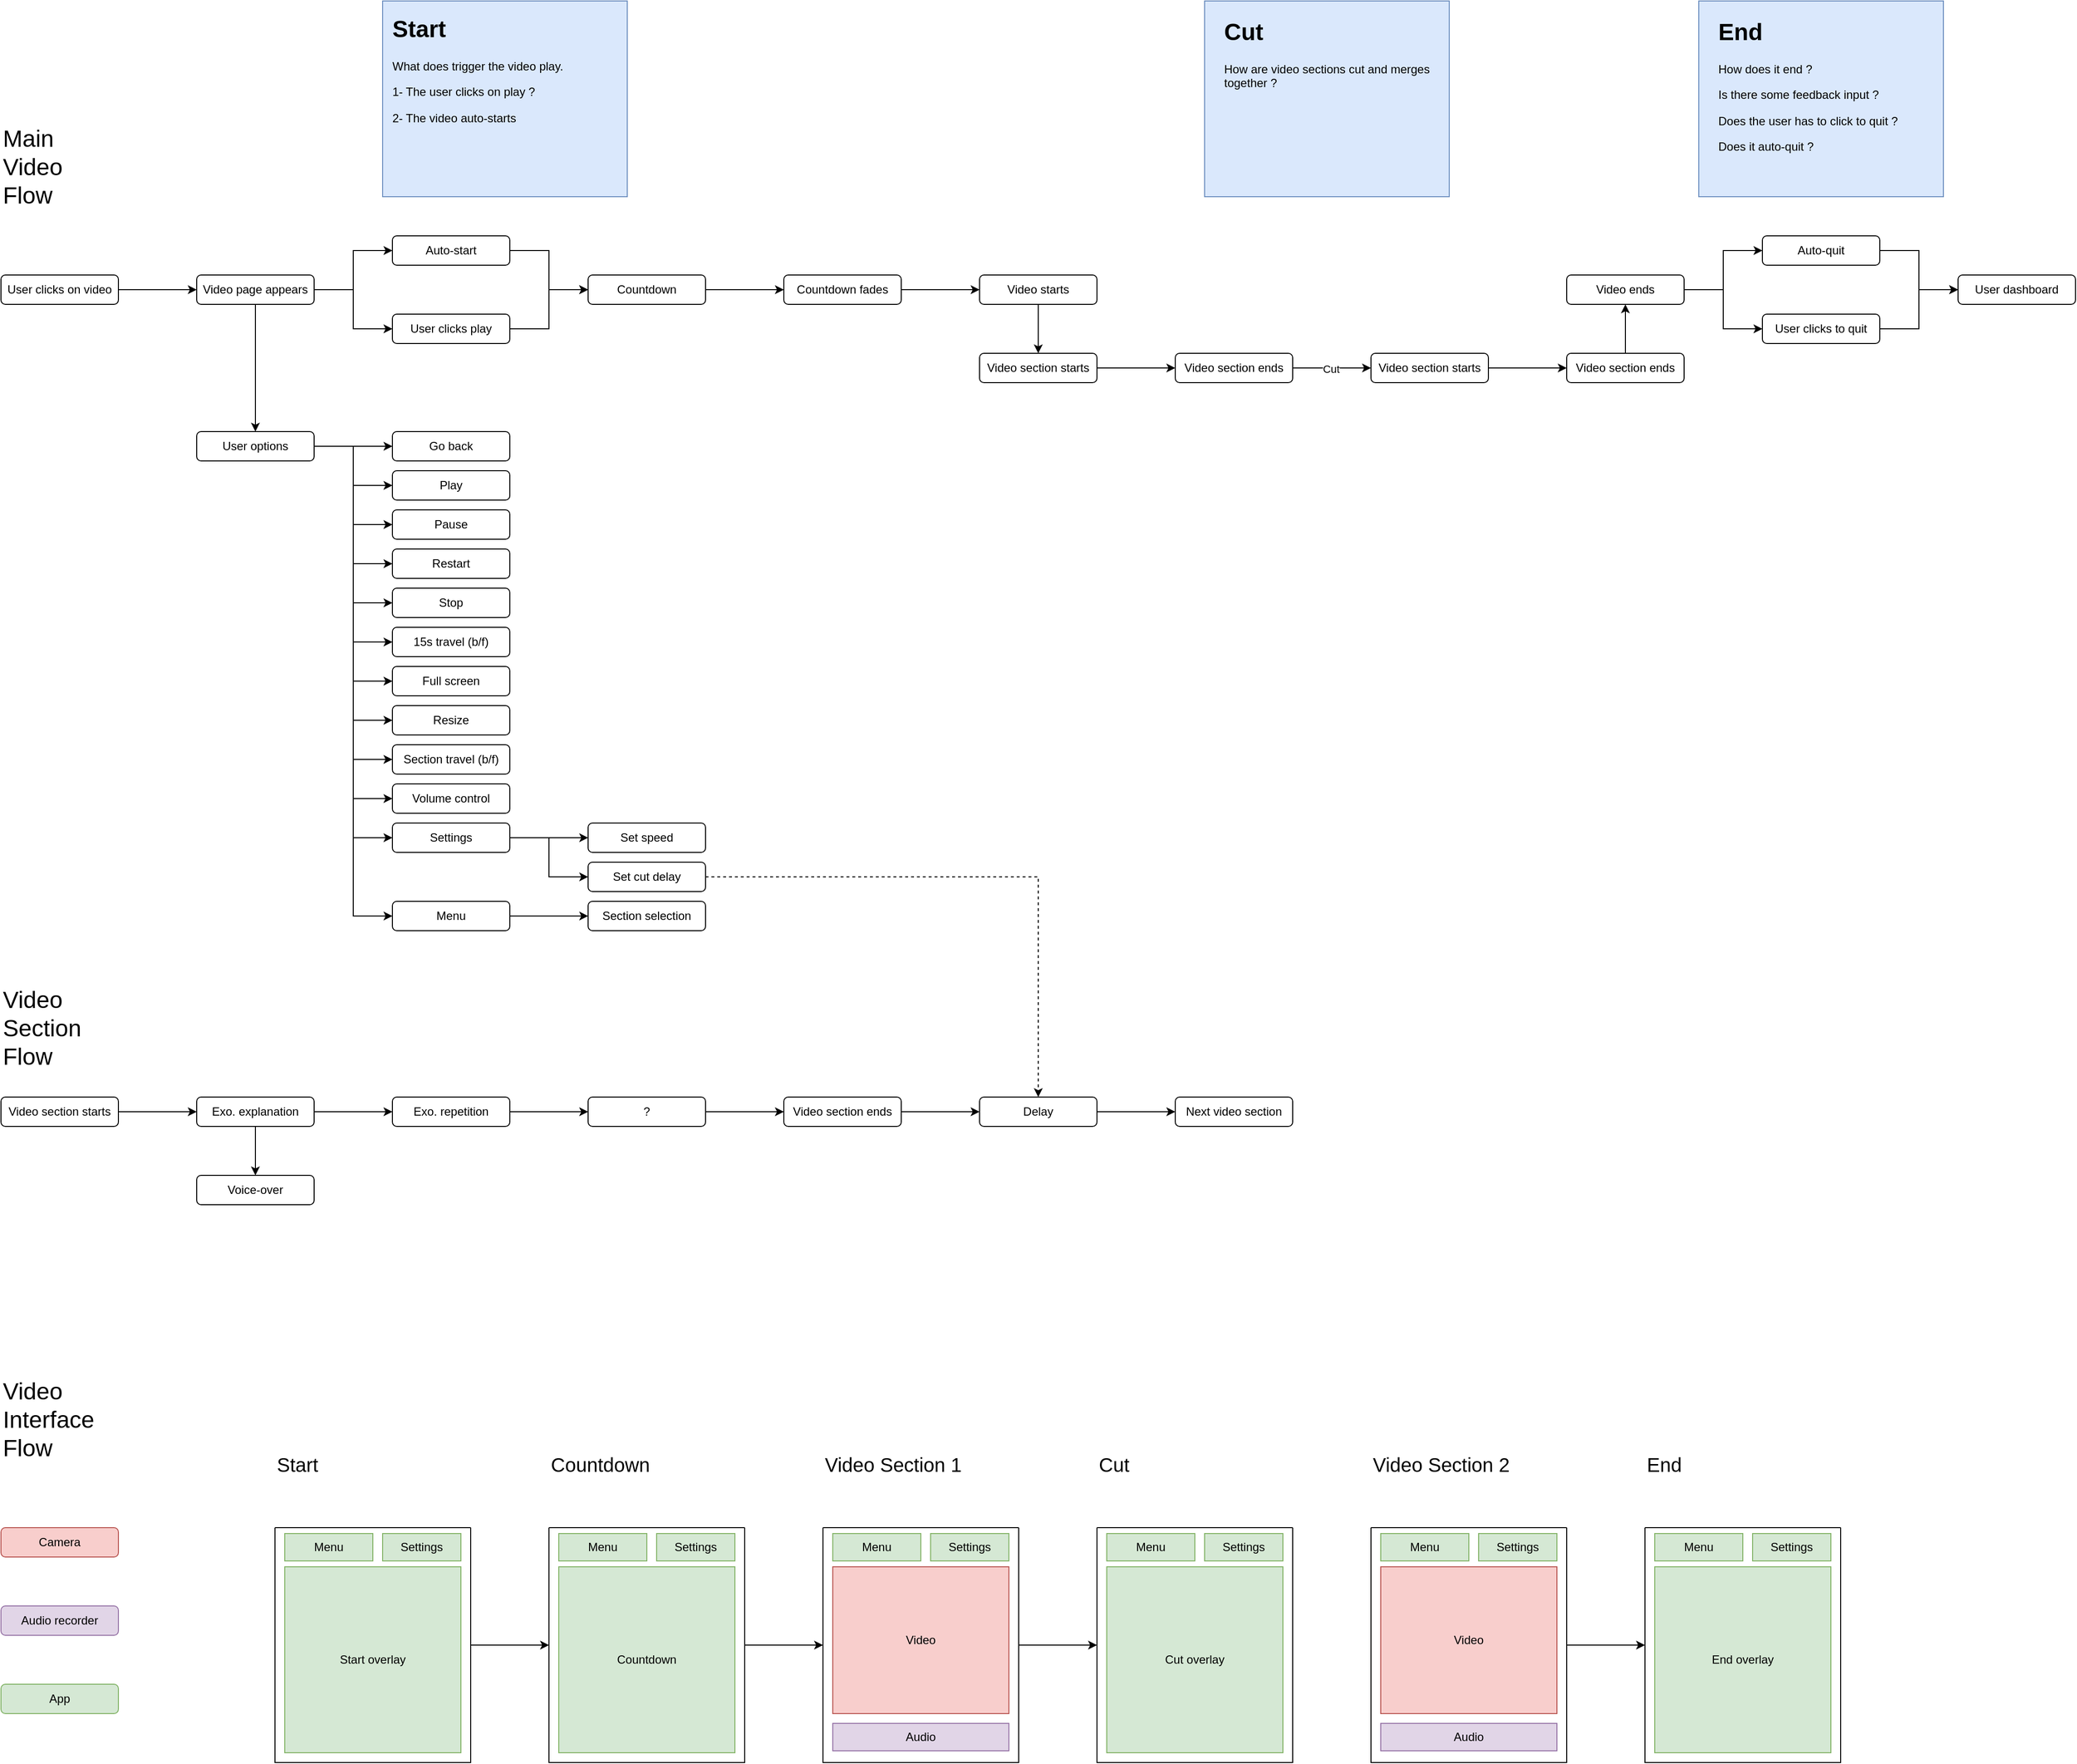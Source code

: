 <mxfile version="24.7.17">
  <diagram name="Page-1" id="FZoBvCED_xPUK12oSlUK">
    <mxGraphModel dx="4735" dy="3200" grid="1" gridSize="10" guides="1" tooltips="1" connect="1" arrows="1" fold="1" page="1" pageScale="1" pageWidth="850" pageHeight="1100" math="0" shadow="0">
      <root>
        <mxCell id="0" />
        <mxCell id="1" parent="0" />
        <mxCell id="ExRPVJ6VkvOgUD8HxoQR-1" style="edgeStyle=orthogonalEdgeStyle;rounded=0;orthogonalLoop=1;jettySize=auto;html=1;exitX=0.5;exitY=1;exitDx=0;exitDy=0;entryX=0.5;entryY=0;entryDx=0;entryDy=0;" edge="1" parent="1" source="ExRPVJ6VkvOgUD8HxoQR-2" target="ExRPVJ6VkvOgUD8HxoQR-6">
          <mxGeometry relative="1" as="geometry" />
        </mxCell>
        <mxCell id="ExRPVJ6VkvOgUD8HxoQR-2" value="Video starts" style="rounded=1;whiteSpace=wrap;html=1;" vertex="1" parent="1">
          <mxGeometry x="720" y="80" width="120" height="30" as="geometry" />
        </mxCell>
        <mxCell id="ExRPVJ6VkvOgUD8HxoQR-3" style="edgeStyle=orthogonalEdgeStyle;rounded=0;orthogonalLoop=1;jettySize=auto;html=1;exitX=1;exitY=0.5;exitDx=0;exitDy=0;entryX=0;entryY=0.5;entryDx=0;entryDy=0;" edge="1" parent="1" source="ExRPVJ6VkvOgUD8HxoQR-4" target="ExRPVJ6VkvOgUD8HxoQR-22">
          <mxGeometry relative="1" as="geometry" />
        </mxCell>
        <mxCell id="ExRPVJ6VkvOgUD8HxoQR-4" value="Countdown" style="rounded=1;whiteSpace=wrap;html=1;" vertex="1" parent="1">
          <mxGeometry x="320" y="80" width="120" height="30" as="geometry" />
        </mxCell>
        <mxCell id="ExRPVJ6VkvOgUD8HxoQR-5" style="edgeStyle=orthogonalEdgeStyle;rounded=0;orthogonalLoop=1;jettySize=auto;html=1;exitX=1;exitY=0.5;exitDx=0;exitDy=0;entryX=0;entryY=0.5;entryDx=0;entryDy=0;" edge="1" parent="1" source="ExRPVJ6VkvOgUD8HxoQR-6" target="ExRPVJ6VkvOgUD8HxoQR-9">
          <mxGeometry relative="1" as="geometry" />
        </mxCell>
        <mxCell id="ExRPVJ6VkvOgUD8HxoQR-6" value="Video section starts" style="rounded=1;whiteSpace=wrap;html=1;" vertex="1" parent="1">
          <mxGeometry x="720" y="160" width="120" height="30" as="geometry" />
        </mxCell>
        <mxCell id="ExRPVJ6VkvOgUD8HxoQR-7" style="edgeStyle=orthogonalEdgeStyle;rounded=0;orthogonalLoop=1;jettySize=auto;html=1;exitX=1;exitY=0.5;exitDx=0;exitDy=0;" edge="1" parent="1" source="ExRPVJ6VkvOgUD8HxoQR-9" target="ExRPVJ6VkvOgUD8HxoQR-24">
          <mxGeometry relative="1" as="geometry" />
        </mxCell>
        <mxCell id="ExRPVJ6VkvOgUD8HxoQR-8" value="Cut" style="edgeLabel;html=1;align=center;verticalAlign=middle;resizable=0;points=[];" vertex="1" connectable="0" parent="ExRPVJ6VkvOgUD8HxoQR-7">
          <mxGeometry x="-0.022" y="-1" relative="1" as="geometry">
            <mxPoint as="offset" />
          </mxGeometry>
        </mxCell>
        <mxCell id="ExRPVJ6VkvOgUD8HxoQR-9" value="Video section ends" style="rounded=1;whiteSpace=wrap;html=1;" vertex="1" parent="1">
          <mxGeometry x="920" y="160" width="120" height="30" as="geometry" />
        </mxCell>
        <mxCell id="ExRPVJ6VkvOgUD8HxoQR-10" style="edgeStyle=orthogonalEdgeStyle;rounded=0;orthogonalLoop=1;jettySize=auto;html=1;exitX=1;exitY=0.5;exitDx=0;exitDy=0;entryX=0;entryY=0.5;entryDx=0;entryDy=0;" edge="1" parent="1" source="ExRPVJ6VkvOgUD8HxoQR-11" target="ExRPVJ6VkvOgUD8HxoQR-15">
          <mxGeometry relative="1" as="geometry" />
        </mxCell>
        <mxCell id="ExRPVJ6VkvOgUD8HxoQR-11" value="User clicks on video" style="rounded=1;whiteSpace=wrap;html=1;" vertex="1" parent="1">
          <mxGeometry x="-280" y="80" width="120" height="30" as="geometry" />
        </mxCell>
        <mxCell id="ExRPVJ6VkvOgUD8HxoQR-12" style="edgeStyle=orthogonalEdgeStyle;rounded=0;orthogonalLoop=1;jettySize=auto;html=1;exitX=1;exitY=0.5;exitDx=0;exitDy=0;entryX=0;entryY=0.5;entryDx=0;entryDy=0;" edge="1" parent="1" source="ExRPVJ6VkvOgUD8HxoQR-15" target="ExRPVJ6VkvOgUD8HxoQR-17">
          <mxGeometry relative="1" as="geometry" />
        </mxCell>
        <mxCell id="ExRPVJ6VkvOgUD8HxoQR-13" style="edgeStyle=orthogonalEdgeStyle;rounded=0;orthogonalLoop=1;jettySize=auto;html=1;exitX=1;exitY=0.5;exitDx=0;exitDy=0;entryX=0;entryY=0.5;entryDx=0;entryDy=0;" edge="1" parent="1" source="ExRPVJ6VkvOgUD8HxoQR-15" target="ExRPVJ6VkvOgUD8HxoQR-19">
          <mxGeometry relative="1" as="geometry" />
        </mxCell>
        <mxCell id="ExRPVJ6VkvOgUD8HxoQR-14" style="edgeStyle=orthogonalEdgeStyle;rounded=0;orthogonalLoop=1;jettySize=auto;html=1;exitX=0.5;exitY=1;exitDx=0;exitDy=0;" edge="1" parent="1" source="ExRPVJ6VkvOgUD8HxoQR-15" target="ExRPVJ6VkvOgUD8HxoQR-43">
          <mxGeometry relative="1" as="geometry" />
        </mxCell>
        <mxCell id="ExRPVJ6VkvOgUD8HxoQR-15" value="Video page appears" style="rounded=1;whiteSpace=wrap;html=1;" vertex="1" parent="1">
          <mxGeometry x="-80" y="80" width="120" height="30" as="geometry" />
        </mxCell>
        <mxCell id="ExRPVJ6VkvOgUD8HxoQR-16" style="edgeStyle=orthogonalEdgeStyle;rounded=0;orthogonalLoop=1;jettySize=auto;html=1;exitX=1;exitY=0.5;exitDx=0;exitDy=0;entryX=0;entryY=0.5;entryDx=0;entryDy=0;" edge="1" parent="1" source="ExRPVJ6VkvOgUD8HxoQR-17" target="ExRPVJ6VkvOgUD8HxoQR-4">
          <mxGeometry relative="1" as="geometry" />
        </mxCell>
        <mxCell id="ExRPVJ6VkvOgUD8HxoQR-17" value="Auto-start" style="rounded=1;whiteSpace=wrap;html=1;" vertex="1" parent="1">
          <mxGeometry x="120" y="40" width="120" height="30" as="geometry" />
        </mxCell>
        <mxCell id="ExRPVJ6VkvOgUD8HxoQR-18" style="edgeStyle=orthogonalEdgeStyle;rounded=0;orthogonalLoop=1;jettySize=auto;html=1;exitX=1;exitY=0.5;exitDx=0;exitDy=0;entryX=0;entryY=0.5;entryDx=0;entryDy=0;" edge="1" parent="1" source="ExRPVJ6VkvOgUD8HxoQR-19" target="ExRPVJ6VkvOgUD8HxoQR-4">
          <mxGeometry relative="1" as="geometry" />
        </mxCell>
        <mxCell id="ExRPVJ6VkvOgUD8HxoQR-19" value="User clicks play" style="rounded=1;whiteSpace=wrap;html=1;" vertex="1" parent="1">
          <mxGeometry x="120" y="120" width="120" height="30" as="geometry" />
        </mxCell>
        <mxCell id="ExRPVJ6VkvOgUD8HxoQR-20" value="&lt;h1 style=&quot;margin-top: 0px;&quot;&gt;Start&lt;/h1&gt;&lt;p&gt;What does trigger the video play.&lt;/p&gt;&lt;p&gt;1- The user clicks on play ?&lt;/p&gt;&lt;p&gt;2- The video auto-starts&lt;/p&gt;" style="text;html=1;whiteSpace=wrap;overflow=hidden;rounded=0;fillColor=#dae8fc;strokeColor=#6c8ebf;spacing=10;" vertex="1" parent="1">
          <mxGeometry x="110" y="-200" width="250" height="200" as="geometry" />
        </mxCell>
        <mxCell id="ExRPVJ6VkvOgUD8HxoQR-21" style="edgeStyle=orthogonalEdgeStyle;rounded=0;orthogonalLoop=1;jettySize=auto;html=1;exitX=1;exitY=0.5;exitDx=0;exitDy=0;entryX=0;entryY=0.5;entryDx=0;entryDy=0;" edge="1" parent="1" source="ExRPVJ6VkvOgUD8HxoQR-22" target="ExRPVJ6VkvOgUD8HxoQR-2">
          <mxGeometry relative="1" as="geometry" />
        </mxCell>
        <mxCell id="ExRPVJ6VkvOgUD8HxoQR-22" value="Countdown fades" style="rounded=1;whiteSpace=wrap;html=1;" vertex="1" parent="1">
          <mxGeometry x="520" y="80" width="120" height="30" as="geometry" />
        </mxCell>
        <mxCell id="ExRPVJ6VkvOgUD8HxoQR-23" style="edgeStyle=orthogonalEdgeStyle;rounded=0;orthogonalLoop=1;jettySize=auto;html=1;exitX=1;exitY=0.5;exitDx=0;exitDy=0;entryX=0;entryY=0.5;entryDx=0;entryDy=0;" edge="1" parent="1" source="ExRPVJ6VkvOgUD8HxoQR-24" target="ExRPVJ6VkvOgUD8HxoQR-26">
          <mxGeometry relative="1" as="geometry" />
        </mxCell>
        <mxCell id="ExRPVJ6VkvOgUD8HxoQR-24" value="Video section starts" style="rounded=1;whiteSpace=wrap;html=1;" vertex="1" parent="1">
          <mxGeometry x="1120" y="160" width="120" height="30" as="geometry" />
        </mxCell>
        <mxCell id="ExRPVJ6VkvOgUD8HxoQR-25" style="edgeStyle=orthogonalEdgeStyle;rounded=0;orthogonalLoop=1;jettySize=auto;html=1;exitX=0.5;exitY=0;exitDx=0;exitDy=0;entryX=0.5;entryY=1;entryDx=0;entryDy=0;" edge="1" parent="1" source="ExRPVJ6VkvOgUD8HxoQR-26" target="ExRPVJ6VkvOgUD8HxoQR-30">
          <mxGeometry relative="1" as="geometry" />
        </mxCell>
        <mxCell id="ExRPVJ6VkvOgUD8HxoQR-26" value="Video section ends" style="rounded=1;whiteSpace=wrap;html=1;" vertex="1" parent="1">
          <mxGeometry x="1320" y="160" width="120" height="30" as="geometry" />
        </mxCell>
        <mxCell id="ExRPVJ6VkvOgUD8HxoQR-27" value="&lt;h1 style=&quot;margin-top: 0px;&quot;&gt;Cut&lt;/h1&gt;&lt;p&gt;How are video sections cut and merges together ?&lt;/p&gt;" style="text;html=1;whiteSpace=wrap;overflow=hidden;rounded=0;fillColor=#dae8fc;strokeColor=#6c8ebf;spacingBottom=10;spacingRight=10;spacingLeft=10;spacingTop=3;spacing=10;" vertex="1" parent="1">
          <mxGeometry x="950" y="-200" width="250" height="200" as="geometry" />
        </mxCell>
        <mxCell id="ExRPVJ6VkvOgUD8HxoQR-28" style="edgeStyle=orthogonalEdgeStyle;rounded=0;orthogonalLoop=1;jettySize=auto;html=1;exitX=1;exitY=0.5;exitDx=0;exitDy=0;entryX=0;entryY=0.5;entryDx=0;entryDy=0;" edge="1" parent="1" source="ExRPVJ6VkvOgUD8HxoQR-30" target="ExRPVJ6VkvOgUD8HxoQR-54">
          <mxGeometry relative="1" as="geometry" />
        </mxCell>
        <mxCell id="ExRPVJ6VkvOgUD8HxoQR-29" style="edgeStyle=orthogonalEdgeStyle;rounded=0;orthogonalLoop=1;jettySize=auto;html=1;exitX=1;exitY=0.5;exitDx=0;exitDy=0;entryX=0;entryY=0.5;entryDx=0;entryDy=0;" edge="1" parent="1" source="ExRPVJ6VkvOgUD8HxoQR-30" target="ExRPVJ6VkvOgUD8HxoQR-56">
          <mxGeometry relative="1" as="geometry" />
        </mxCell>
        <mxCell id="ExRPVJ6VkvOgUD8HxoQR-30" value="Video ends" style="rounded=1;whiteSpace=wrap;html=1;" vertex="1" parent="1">
          <mxGeometry x="1320" y="80" width="120" height="30" as="geometry" />
        </mxCell>
        <mxCell id="ExRPVJ6VkvOgUD8HxoQR-31" style="edgeStyle=orthogonalEdgeStyle;rounded=0;orthogonalLoop=1;jettySize=auto;html=1;exitX=1;exitY=0.5;exitDx=0;exitDy=0;entryX=0;entryY=0.5;entryDx=0;entryDy=0;" edge="1" parent="1" source="ExRPVJ6VkvOgUD8HxoQR-43" target="ExRPVJ6VkvOgUD8HxoQR-44">
          <mxGeometry relative="1" as="geometry" />
        </mxCell>
        <mxCell id="ExRPVJ6VkvOgUD8HxoQR-32" style="edgeStyle=orthogonalEdgeStyle;rounded=0;orthogonalLoop=1;jettySize=auto;html=1;exitX=1;exitY=0.5;exitDx=0;exitDy=0;entryX=0;entryY=0.5;entryDx=0;entryDy=0;" edge="1" parent="1" source="ExRPVJ6VkvOgUD8HxoQR-43" target="ExRPVJ6VkvOgUD8HxoQR-45">
          <mxGeometry relative="1" as="geometry" />
        </mxCell>
        <mxCell id="ExRPVJ6VkvOgUD8HxoQR-33" style="edgeStyle=orthogonalEdgeStyle;rounded=0;orthogonalLoop=1;jettySize=auto;html=1;exitX=1;exitY=0.5;exitDx=0;exitDy=0;entryX=0;entryY=0.5;entryDx=0;entryDy=0;" edge="1" parent="1" source="ExRPVJ6VkvOgUD8HxoQR-43" target="ExRPVJ6VkvOgUD8HxoQR-46">
          <mxGeometry relative="1" as="geometry" />
        </mxCell>
        <mxCell id="ExRPVJ6VkvOgUD8HxoQR-34" style="edgeStyle=orthogonalEdgeStyle;rounded=0;orthogonalLoop=1;jettySize=auto;html=1;exitX=1;exitY=0.5;exitDx=0;exitDy=0;entryX=0;entryY=0.5;entryDx=0;entryDy=0;" edge="1" parent="1" source="ExRPVJ6VkvOgUD8HxoQR-43" target="ExRPVJ6VkvOgUD8HxoQR-47">
          <mxGeometry relative="1" as="geometry" />
        </mxCell>
        <mxCell id="ExRPVJ6VkvOgUD8HxoQR-35" style="edgeStyle=orthogonalEdgeStyle;rounded=0;orthogonalLoop=1;jettySize=auto;html=1;exitX=1;exitY=0.5;exitDx=0;exitDy=0;entryX=0;entryY=0.5;entryDx=0;entryDy=0;" edge="1" parent="1" source="ExRPVJ6VkvOgUD8HxoQR-43" target="ExRPVJ6VkvOgUD8HxoQR-48">
          <mxGeometry relative="1" as="geometry" />
        </mxCell>
        <mxCell id="ExRPVJ6VkvOgUD8HxoQR-36" style="edgeStyle=orthogonalEdgeStyle;rounded=0;orthogonalLoop=1;jettySize=auto;html=1;exitX=1;exitY=0.5;exitDx=0;exitDy=0;entryX=0;entryY=0.5;entryDx=0;entryDy=0;" edge="1" parent="1" source="ExRPVJ6VkvOgUD8HxoQR-43" target="ExRPVJ6VkvOgUD8HxoQR-49">
          <mxGeometry relative="1" as="geometry" />
        </mxCell>
        <mxCell id="ExRPVJ6VkvOgUD8HxoQR-37" style="edgeStyle=orthogonalEdgeStyle;rounded=0;orthogonalLoop=1;jettySize=auto;html=1;exitX=1;exitY=0.5;exitDx=0;exitDy=0;entryX=0;entryY=0.5;entryDx=0;entryDy=0;" edge="1" parent="1" source="ExRPVJ6VkvOgUD8HxoQR-43" target="ExRPVJ6VkvOgUD8HxoQR-50">
          <mxGeometry relative="1" as="geometry" />
        </mxCell>
        <mxCell id="ExRPVJ6VkvOgUD8HxoQR-38" style="edgeStyle=orthogonalEdgeStyle;rounded=0;orthogonalLoop=1;jettySize=auto;html=1;exitX=1;exitY=0.5;exitDx=0;exitDy=0;entryX=0;entryY=0.5;entryDx=0;entryDy=0;" edge="1" parent="1" source="ExRPVJ6VkvOgUD8HxoQR-43" target="ExRPVJ6VkvOgUD8HxoQR-51">
          <mxGeometry relative="1" as="geometry" />
        </mxCell>
        <mxCell id="ExRPVJ6VkvOgUD8HxoQR-39" style="edgeStyle=orthogonalEdgeStyle;rounded=0;orthogonalLoop=1;jettySize=auto;html=1;exitX=1;exitY=0.5;exitDx=0;exitDy=0;entryX=0;entryY=0.5;entryDx=0;entryDy=0;" edge="1" parent="1" source="ExRPVJ6VkvOgUD8HxoQR-43" target="ExRPVJ6VkvOgUD8HxoQR-69">
          <mxGeometry relative="1" as="geometry" />
        </mxCell>
        <mxCell id="ExRPVJ6VkvOgUD8HxoQR-40" style="edgeStyle=orthogonalEdgeStyle;rounded=0;orthogonalLoop=1;jettySize=auto;html=1;exitX=1;exitY=0.5;exitDx=0;exitDy=0;entryX=0;entryY=0.5;entryDx=0;entryDy=0;" edge="1" parent="1" source="ExRPVJ6VkvOgUD8HxoQR-43" target="ExRPVJ6VkvOgUD8HxoQR-72">
          <mxGeometry relative="1" as="geometry" />
        </mxCell>
        <mxCell id="ExRPVJ6VkvOgUD8HxoQR-41" style="edgeStyle=orthogonalEdgeStyle;rounded=0;orthogonalLoop=1;jettySize=auto;html=1;exitX=1;exitY=0.5;exitDx=0;exitDy=0;entryX=0;entryY=0.5;entryDx=0;entryDy=0;" edge="1" parent="1" source="ExRPVJ6VkvOgUD8HxoQR-43" target="ExRPVJ6VkvOgUD8HxoQR-75">
          <mxGeometry relative="1" as="geometry" />
        </mxCell>
        <mxCell id="ExRPVJ6VkvOgUD8HxoQR-42" style="edgeStyle=orthogonalEdgeStyle;rounded=0;orthogonalLoop=1;jettySize=auto;html=1;exitX=1;exitY=0.5;exitDx=0;exitDy=0;entryX=0;entryY=0.5;entryDx=0;entryDy=0;" edge="1" parent="1" source="ExRPVJ6VkvOgUD8HxoQR-43" target="ExRPVJ6VkvOgUD8HxoQR-76">
          <mxGeometry relative="1" as="geometry" />
        </mxCell>
        <mxCell id="ExRPVJ6VkvOgUD8HxoQR-43" value="User options" style="rounded=1;whiteSpace=wrap;html=1;" vertex="1" parent="1">
          <mxGeometry x="-80" y="240" width="120" height="30" as="geometry" />
        </mxCell>
        <mxCell id="ExRPVJ6VkvOgUD8HxoQR-44" value="Play" style="rounded=1;whiteSpace=wrap;html=1;" vertex="1" parent="1">
          <mxGeometry x="120" y="280" width="120" height="30" as="geometry" />
        </mxCell>
        <mxCell id="ExRPVJ6VkvOgUD8HxoQR-45" value="Pause" style="rounded=1;whiteSpace=wrap;html=1;" vertex="1" parent="1">
          <mxGeometry x="120" y="320" width="120" height="30" as="geometry" />
        </mxCell>
        <mxCell id="ExRPVJ6VkvOgUD8HxoQR-46" value="Restart" style="rounded=1;whiteSpace=wrap;html=1;" vertex="1" parent="1">
          <mxGeometry x="120" y="360" width="120" height="30" as="geometry" />
        </mxCell>
        <mxCell id="ExRPVJ6VkvOgUD8HxoQR-47" value="Stop" style="rounded=1;whiteSpace=wrap;html=1;" vertex="1" parent="1">
          <mxGeometry x="120" y="400" width="120" height="30" as="geometry" />
        </mxCell>
        <mxCell id="ExRPVJ6VkvOgUD8HxoQR-48" value="15s travel (b/f)" style="rounded=1;whiteSpace=wrap;html=1;" vertex="1" parent="1">
          <mxGeometry x="120" y="440" width="120" height="30" as="geometry" />
        </mxCell>
        <mxCell id="ExRPVJ6VkvOgUD8HxoQR-49" value="Go back" style="rounded=1;whiteSpace=wrap;html=1;" vertex="1" parent="1">
          <mxGeometry x="120" y="240" width="120" height="30" as="geometry" />
        </mxCell>
        <mxCell id="ExRPVJ6VkvOgUD8HxoQR-50" value="Full screen" style="rounded=1;whiteSpace=wrap;html=1;" vertex="1" parent="1">
          <mxGeometry x="120" y="480" width="120" height="30" as="geometry" />
        </mxCell>
        <mxCell id="ExRPVJ6VkvOgUD8HxoQR-51" value="Resize" style="rounded=1;whiteSpace=wrap;html=1;" vertex="1" parent="1">
          <mxGeometry x="120" y="520" width="120" height="30" as="geometry" />
        </mxCell>
        <mxCell id="ExRPVJ6VkvOgUD8HxoQR-52" value="Set speed" style="rounded=1;whiteSpace=wrap;html=1;" vertex="1" parent="1">
          <mxGeometry x="320" y="640" width="120" height="30" as="geometry" />
        </mxCell>
        <mxCell id="ExRPVJ6VkvOgUD8HxoQR-53" style="edgeStyle=orthogonalEdgeStyle;rounded=0;orthogonalLoop=1;jettySize=auto;html=1;exitX=1;exitY=0.5;exitDx=0;exitDy=0;entryX=0;entryY=0.5;entryDx=0;entryDy=0;" edge="1" parent="1" source="ExRPVJ6VkvOgUD8HxoQR-54" target="ExRPVJ6VkvOgUD8HxoQR-57">
          <mxGeometry relative="1" as="geometry" />
        </mxCell>
        <mxCell id="ExRPVJ6VkvOgUD8HxoQR-54" value="Auto-quit" style="rounded=1;whiteSpace=wrap;html=1;" vertex="1" parent="1">
          <mxGeometry x="1520" y="40" width="120" height="30" as="geometry" />
        </mxCell>
        <mxCell id="ExRPVJ6VkvOgUD8HxoQR-55" style="edgeStyle=orthogonalEdgeStyle;rounded=0;orthogonalLoop=1;jettySize=auto;html=1;exitX=1;exitY=0.5;exitDx=0;exitDy=0;entryX=0;entryY=0.5;entryDx=0;entryDy=0;" edge="1" parent="1" source="ExRPVJ6VkvOgUD8HxoQR-56" target="ExRPVJ6VkvOgUD8HxoQR-57">
          <mxGeometry relative="1" as="geometry" />
        </mxCell>
        <mxCell id="ExRPVJ6VkvOgUD8HxoQR-56" value="User clicks to quit" style="rounded=1;whiteSpace=wrap;html=1;" vertex="1" parent="1">
          <mxGeometry x="1520" y="120" width="120" height="30" as="geometry" />
        </mxCell>
        <mxCell id="ExRPVJ6VkvOgUD8HxoQR-57" value="User dashboard" style="rounded=1;whiteSpace=wrap;html=1;" vertex="1" parent="1">
          <mxGeometry x="1720" y="80" width="120" height="30" as="geometry" />
        </mxCell>
        <mxCell id="ExRPVJ6VkvOgUD8HxoQR-58" value="&lt;h1 style=&quot;margin-top: 0px;&quot;&gt;End&lt;/h1&gt;&lt;p&gt;How does it end ?&lt;/p&gt;&lt;p&gt;Is there some feedback input ?&lt;/p&gt;&lt;p&gt;Does the user has to click to quit ?&lt;/p&gt;&lt;p&gt;Does it auto-quit ?&lt;/p&gt;" style="text;html=1;whiteSpace=wrap;overflow=hidden;rounded=0;fillColor=#dae8fc;strokeColor=#6c8ebf;spacingBottom=10;spacingRight=10;spacingLeft=10;spacingTop=3;spacing=10;" vertex="1" parent="1">
          <mxGeometry x="1455" y="-200" width="250" height="200" as="geometry" />
        </mxCell>
        <mxCell id="ExRPVJ6VkvOgUD8HxoQR-59" value="Main Video Flow" style="text;html=1;align=left;verticalAlign=top;whiteSpace=wrap;rounded=0;fontSize=24;" vertex="1" parent="1">
          <mxGeometry x="-280" y="-80" width="80" height="100" as="geometry" />
        </mxCell>
        <mxCell id="ExRPVJ6VkvOgUD8HxoQR-60" value="Video Section Flow" style="text;html=1;align=left;verticalAlign=top;whiteSpace=wrap;rounded=0;fontSize=24;" vertex="1" parent="1">
          <mxGeometry x="-280" y="800" width="80" height="100" as="geometry" />
        </mxCell>
        <mxCell id="ExRPVJ6VkvOgUD8HxoQR-61" style="edgeStyle=orthogonalEdgeStyle;rounded=0;orthogonalLoop=1;jettySize=auto;html=1;exitX=1;exitY=0.5;exitDx=0;exitDy=0;entryX=0;entryY=0.5;entryDx=0;entryDy=0;" edge="1" parent="1" source="ExRPVJ6VkvOgUD8HxoQR-62" target="ExRPVJ6VkvOgUD8HxoQR-65">
          <mxGeometry relative="1" as="geometry" />
        </mxCell>
        <mxCell id="ExRPVJ6VkvOgUD8HxoQR-62" value="Video section starts" style="rounded=1;whiteSpace=wrap;html=1;" vertex="1" parent="1">
          <mxGeometry x="-280" y="920" width="120" height="30" as="geometry" />
        </mxCell>
        <mxCell id="ExRPVJ6VkvOgUD8HxoQR-63" style="edgeStyle=orthogonalEdgeStyle;rounded=0;orthogonalLoop=1;jettySize=auto;html=1;exitX=0.5;exitY=1;exitDx=0;exitDy=0;entryX=0.5;entryY=0;entryDx=0;entryDy=0;" edge="1" parent="1" source="ExRPVJ6VkvOgUD8HxoQR-65" target="ExRPVJ6VkvOgUD8HxoQR-68">
          <mxGeometry relative="1" as="geometry" />
        </mxCell>
        <mxCell id="ExRPVJ6VkvOgUD8HxoQR-64" style="edgeStyle=orthogonalEdgeStyle;rounded=0;orthogonalLoop=1;jettySize=auto;html=1;exitX=1;exitY=0.5;exitDx=0;exitDy=0;entryX=0;entryY=0.5;entryDx=0;entryDy=0;" edge="1" parent="1" source="ExRPVJ6VkvOgUD8HxoQR-65" target="ExRPVJ6VkvOgUD8HxoQR-67">
          <mxGeometry relative="1" as="geometry" />
        </mxCell>
        <mxCell id="ExRPVJ6VkvOgUD8HxoQR-65" value="Exo. explanation" style="rounded=1;whiteSpace=wrap;html=1;" vertex="1" parent="1">
          <mxGeometry x="-80" y="920" width="120" height="30" as="geometry" />
        </mxCell>
        <mxCell id="ExRPVJ6VkvOgUD8HxoQR-66" style="edgeStyle=orthogonalEdgeStyle;rounded=0;orthogonalLoop=1;jettySize=auto;html=1;exitX=1;exitY=0.5;exitDx=0;exitDy=0;entryX=0;entryY=0.5;entryDx=0;entryDy=0;" edge="1" parent="1" source="ExRPVJ6VkvOgUD8HxoQR-67" target="ExRPVJ6VkvOgUD8HxoQR-80">
          <mxGeometry relative="1" as="geometry" />
        </mxCell>
        <mxCell id="ExRPVJ6VkvOgUD8HxoQR-67" value="Exo. repetition" style="rounded=1;whiteSpace=wrap;html=1;" vertex="1" parent="1">
          <mxGeometry x="120" y="920" width="120" height="30" as="geometry" />
        </mxCell>
        <mxCell id="ExRPVJ6VkvOgUD8HxoQR-68" value="Voice-over" style="rounded=1;whiteSpace=wrap;html=1;" vertex="1" parent="1">
          <mxGeometry x="-80" y="1000" width="120" height="30" as="geometry" />
        </mxCell>
        <mxCell id="ExRPVJ6VkvOgUD8HxoQR-69" value="Section travel (b/f)" style="rounded=1;whiteSpace=wrap;html=1;" vertex="1" parent="1">
          <mxGeometry x="120" y="560" width="120" height="30" as="geometry" />
        </mxCell>
        <mxCell id="ExRPVJ6VkvOgUD8HxoQR-70" style="edgeStyle=orthogonalEdgeStyle;rounded=0;orthogonalLoop=1;jettySize=auto;html=1;exitX=1;exitY=0.5;exitDx=0;exitDy=0;entryX=0;entryY=0.5;entryDx=0;entryDy=0;" edge="1" parent="1" source="ExRPVJ6VkvOgUD8HxoQR-72" target="ExRPVJ6VkvOgUD8HxoQR-52">
          <mxGeometry relative="1" as="geometry" />
        </mxCell>
        <mxCell id="ExRPVJ6VkvOgUD8HxoQR-71" style="edgeStyle=orthogonalEdgeStyle;rounded=0;orthogonalLoop=1;jettySize=auto;html=1;exitX=1;exitY=0.5;exitDx=0;exitDy=0;entryX=0;entryY=0.5;entryDx=0;entryDy=0;" edge="1" parent="1" source="ExRPVJ6VkvOgUD8HxoQR-72" target="ExRPVJ6VkvOgUD8HxoQR-78">
          <mxGeometry relative="1" as="geometry" />
        </mxCell>
        <mxCell id="ExRPVJ6VkvOgUD8HxoQR-72" value="Settings" style="rounded=1;whiteSpace=wrap;html=1;" vertex="1" parent="1">
          <mxGeometry x="120" y="640" width="120" height="30" as="geometry" />
        </mxCell>
        <mxCell id="ExRPVJ6VkvOgUD8HxoQR-73" value="Section selection" style="rounded=1;whiteSpace=wrap;html=1;" vertex="1" parent="1">
          <mxGeometry x="320" y="720" width="120" height="30" as="geometry" />
        </mxCell>
        <mxCell id="ExRPVJ6VkvOgUD8HxoQR-74" style="edgeStyle=orthogonalEdgeStyle;rounded=0;orthogonalLoop=1;jettySize=auto;html=1;exitX=1;exitY=0.5;exitDx=0;exitDy=0;entryX=0;entryY=0.5;entryDx=0;entryDy=0;" edge="1" parent="1" source="ExRPVJ6VkvOgUD8HxoQR-75" target="ExRPVJ6VkvOgUD8HxoQR-73">
          <mxGeometry relative="1" as="geometry" />
        </mxCell>
        <mxCell id="ExRPVJ6VkvOgUD8HxoQR-75" value="Menu" style="rounded=1;whiteSpace=wrap;html=1;" vertex="1" parent="1">
          <mxGeometry x="120" y="720" width="120" height="30" as="geometry" />
        </mxCell>
        <mxCell id="ExRPVJ6VkvOgUD8HxoQR-76" value="Volume control" style="rounded=1;whiteSpace=wrap;html=1;" vertex="1" parent="1">
          <mxGeometry x="120" y="600" width="120" height="30" as="geometry" />
        </mxCell>
        <mxCell id="ExRPVJ6VkvOgUD8HxoQR-77" style="edgeStyle=orthogonalEdgeStyle;rounded=0;orthogonalLoop=1;jettySize=auto;html=1;exitX=1;exitY=0.5;exitDx=0;exitDy=0;entryX=0.5;entryY=0;entryDx=0;entryDy=0;dashed=1;" edge="1" parent="1" source="ExRPVJ6VkvOgUD8HxoQR-78" target="ExRPVJ6VkvOgUD8HxoQR-84">
          <mxGeometry relative="1" as="geometry" />
        </mxCell>
        <mxCell id="ExRPVJ6VkvOgUD8HxoQR-78" value="Set cut delay" style="rounded=1;whiteSpace=wrap;html=1;" vertex="1" parent="1">
          <mxGeometry x="320" y="680" width="120" height="30" as="geometry" />
        </mxCell>
        <mxCell id="ExRPVJ6VkvOgUD8HxoQR-79" style="edgeStyle=orthogonalEdgeStyle;rounded=0;orthogonalLoop=1;jettySize=auto;html=1;exitX=1;exitY=0.5;exitDx=0;exitDy=0;entryX=0;entryY=0.5;entryDx=0;entryDy=0;" edge="1" parent="1" source="ExRPVJ6VkvOgUD8HxoQR-80" target="ExRPVJ6VkvOgUD8HxoQR-82">
          <mxGeometry relative="1" as="geometry" />
        </mxCell>
        <mxCell id="ExRPVJ6VkvOgUD8HxoQR-80" value="?" style="rounded=1;whiteSpace=wrap;html=1;" vertex="1" parent="1">
          <mxGeometry x="320" y="920" width="120" height="30" as="geometry" />
        </mxCell>
        <mxCell id="ExRPVJ6VkvOgUD8HxoQR-81" style="edgeStyle=orthogonalEdgeStyle;rounded=0;orthogonalLoop=1;jettySize=auto;html=1;exitX=1;exitY=0.5;exitDx=0;exitDy=0;entryX=0;entryY=0.5;entryDx=0;entryDy=0;" edge="1" parent="1" source="ExRPVJ6VkvOgUD8HxoQR-82" target="ExRPVJ6VkvOgUD8HxoQR-84">
          <mxGeometry relative="1" as="geometry" />
        </mxCell>
        <mxCell id="ExRPVJ6VkvOgUD8HxoQR-82" value="Video section ends" style="rounded=1;whiteSpace=wrap;html=1;" vertex="1" parent="1">
          <mxGeometry x="520" y="920" width="120" height="30" as="geometry" />
        </mxCell>
        <mxCell id="ExRPVJ6VkvOgUD8HxoQR-83" style="edgeStyle=orthogonalEdgeStyle;rounded=0;orthogonalLoop=1;jettySize=auto;html=1;exitX=1;exitY=0.5;exitDx=0;exitDy=0;entryX=0;entryY=0.5;entryDx=0;entryDy=0;" edge="1" parent="1" source="ExRPVJ6VkvOgUD8HxoQR-84" target="ExRPVJ6VkvOgUD8HxoQR-85">
          <mxGeometry relative="1" as="geometry" />
        </mxCell>
        <mxCell id="ExRPVJ6VkvOgUD8HxoQR-84" value="Delay" style="rounded=1;whiteSpace=wrap;html=1;" vertex="1" parent="1">
          <mxGeometry x="720" y="920" width="120" height="30" as="geometry" />
        </mxCell>
        <mxCell id="ExRPVJ6VkvOgUD8HxoQR-85" value="Next video section" style="rounded=1;whiteSpace=wrap;html=1;" vertex="1" parent="1">
          <mxGeometry x="920" y="920" width="120" height="30" as="geometry" />
        </mxCell>
        <mxCell id="ExRPVJ6VkvOgUD8HxoQR-86" value="Video Interface&amp;nbsp;&lt;div&gt;Flow&lt;/div&gt;" style="text;html=1;align=left;verticalAlign=top;whiteSpace=wrap;rounded=0;fontSize=24;" vertex="1" parent="1">
          <mxGeometry x="-280" y="1200" width="80" height="100" as="geometry" />
        </mxCell>
        <mxCell id="ExRPVJ6VkvOgUD8HxoQR-87" value="Camera" style="rounded=1;whiteSpace=wrap;html=1;fillColor=#f8cecc;strokeColor=#b85450;" vertex="1" parent="1">
          <mxGeometry x="-280" y="1360" width="120" height="30" as="geometry" />
        </mxCell>
        <mxCell id="ExRPVJ6VkvOgUD8HxoQR-88" value="Audio recorder" style="rounded=1;whiteSpace=wrap;html=1;fillColor=#e1d5e7;strokeColor=#9673a6;" vertex="1" parent="1">
          <mxGeometry x="-280" y="1440" width="120" height="30" as="geometry" />
        </mxCell>
        <mxCell id="ExRPVJ6VkvOgUD8HxoQR-89" value="App" style="rounded=1;whiteSpace=wrap;html=1;fillColor=#d5e8d4;strokeColor=#82b366;" vertex="1" parent="1">
          <mxGeometry x="-280" y="1520" width="120" height="30" as="geometry" />
        </mxCell>
        <mxCell id="ExRPVJ6VkvOgUD8HxoQR-90" style="edgeStyle=orthogonalEdgeStyle;rounded=0;orthogonalLoop=1;jettySize=auto;html=1;exitX=1;exitY=0.5;exitDx=0;exitDy=0;entryX=0;entryY=0.5;entryDx=0;entryDy=0;" edge="1" parent="1" source="ExRPVJ6VkvOgUD8HxoQR-91" target="ExRPVJ6VkvOgUD8HxoQR-96">
          <mxGeometry relative="1" as="geometry" />
        </mxCell>
        <mxCell id="ExRPVJ6VkvOgUD8HxoQR-91" value="" style="swimlane;startSize=0;gradientColor=none;fillColor=#E6E6E6;" vertex="1" parent="1">
          <mxGeometry x="280" y="1360" width="200" height="240" as="geometry" />
        </mxCell>
        <mxCell id="ExRPVJ6VkvOgUD8HxoQR-92" value="Menu" style="rounded=0;whiteSpace=wrap;html=1;fillColor=#d5e8d4;strokeColor=#82b366;" vertex="1" parent="ExRPVJ6VkvOgUD8HxoQR-91">
          <mxGeometry x="10" y="6" width="90" height="28" as="geometry" />
        </mxCell>
        <mxCell id="ExRPVJ6VkvOgUD8HxoQR-93" value="Settings" style="rounded=0;whiteSpace=wrap;html=1;fillColor=#d5e8d4;strokeColor=#82b366;" vertex="1" parent="ExRPVJ6VkvOgUD8HxoQR-91">
          <mxGeometry x="110" y="6" width="80" height="28" as="geometry" />
        </mxCell>
        <mxCell id="ExRPVJ6VkvOgUD8HxoQR-94" value="Countdown" style="whiteSpace=wrap;html=1;fillColor=#d5e8d4;strokeColor=#82b366;" vertex="1" parent="ExRPVJ6VkvOgUD8HxoQR-91">
          <mxGeometry x="10" y="40" width="180" height="190" as="geometry" />
        </mxCell>
        <mxCell id="ExRPVJ6VkvOgUD8HxoQR-95" style="edgeStyle=orthogonalEdgeStyle;rounded=0;orthogonalLoop=1;jettySize=auto;html=1;exitX=1;exitY=0.5;exitDx=0;exitDy=0;entryX=0;entryY=0.5;entryDx=0;entryDy=0;" edge="1" parent="1" source="ExRPVJ6VkvOgUD8HxoQR-96" target="ExRPVJ6VkvOgUD8HxoQR-101">
          <mxGeometry relative="1" as="geometry" />
        </mxCell>
        <mxCell id="ExRPVJ6VkvOgUD8HxoQR-96" value="" style="swimlane;startSize=0;gradientColor=none;fillColor=#E6E6E6;" vertex="1" parent="1">
          <mxGeometry x="560" y="1360" width="200" height="240" as="geometry" />
        </mxCell>
        <mxCell id="ExRPVJ6VkvOgUD8HxoQR-97" value="Menu" style="rounded=0;whiteSpace=wrap;html=1;fillColor=#d5e8d4;strokeColor=#82b366;" vertex="1" parent="ExRPVJ6VkvOgUD8HxoQR-96">
          <mxGeometry x="10" y="6" width="90" height="28" as="geometry" />
        </mxCell>
        <mxCell id="ExRPVJ6VkvOgUD8HxoQR-98" value="Settings" style="rounded=0;whiteSpace=wrap;html=1;fillColor=#d5e8d4;strokeColor=#82b366;" vertex="1" parent="ExRPVJ6VkvOgUD8HxoQR-96">
          <mxGeometry x="110" y="6" width="80" height="28" as="geometry" />
        </mxCell>
        <mxCell id="ExRPVJ6VkvOgUD8HxoQR-99" value="Video" style="whiteSpace=wrap;html=1;fillColor=#f8cecc;strokeColor=#b85450;" vertex="1" parent="ExRPVJ6VkvOgUD8HxoQR-96">
          <mxGeometry x="10" y="40" width="180" height="150" as="geometry" />
        </mxCell>
        <mxCell id="ExRPVJ6VkvOgUD8HxoQR-100" value="Audio" style="rounded=0;whiteSpace=wrap;html=1;fillColor=#e1d5e7;strokeColor=#9673a6;" vertex="1" parent="ExRPVJ6VkvOgUD8HxoQR-96">
          <mxGeometry x="10" y="200" width="180" height="28" as="geometry" />
        </mxCell>
        <mxCell id="ExRPVJ6VkvOgUD8HxoQR-101" value="" style="swimlane;startSize=0;gradientColor=none;fillColor=#E6E6E6;" vertex="1" parent="1">
          <mxGeometry x="840" y="1360" width="200" height="240" as="geometry" />
        </mxCell>
        <mxCell id="ExRPVJ6VkvOgUD8HxoQR-102" value="Menu" style="rounded=0;whiteSpace=wrap;html=1;fillColor=#d5e8d4;strokeColor=#82b366;" vertex="1" parent="ExRPVJ6VkvOgUD8HxoQR-101">
          <mxGeometry x="10" y="6" width="90" height="28" as="geometry" />
        </mxCell>
        <mxCell id="ExRPVJ6VkvOgUD8HxoQR-103" value="Settings" style="rounded=0;whiteSpace=wrap;html=1;fillColor=#d5e8d4;strokeColor=#82b366;" vertex="1" parent="ExRPVJ6VkvOgUD8HxoQR-101">
          <mxGeometry x="110" y="6" width="80" height="28" as="geometry" />
        </mxCell>
        <mxCell id="ExRPVJ6VkvOgUD8HxoQR-104" value="Cut overlay" style="whiteSpace=wrap;html=1;fillColor=#d5e8d4;strokeColor=#82b366;" vertex="1" parent="ExRPVJ6VkvOgUD8HxoQR-101">
          <mxGeometry x="10" y="40" width="180" height="190" as="geometry" />
        </mxCell>
        <mxCell id="ExRPVJ6VkvOgUD8HxoQR-105" style="edgeStyle=orthogonalEdgeStyle;rounded=0;orthogonalLoop=1;jettySize=auto;html=1;exitX=1;exitY=0.5;exitDx=0;exitDy=0;entryX=0;entryY=0.5;entryDx=0;entryDy=0;" edge="1" parent="1" source="ExRPVJ6VkvOgUD8HxoQR-106" target="ExRPVJ6VkvOgUD8HxoQR-91">
          <mxGeometry relative="1" as="geometry" />
        </mxCell>
        <mxCell id="ExRPVJ6VkvOgUD8HxoQR-106" value="" style="swimlane;startSize=0;gradientColor=none;fillColor=#E6E6E6;" vertex="1" parent="1">
          <mxGeometry y="1360" width="200" height="240" as="geometry" />
        </mxCell>
        <mxCell id="ExRPVJ6VkvOgUD8HxoQR-107" value="Menu" style="rounded=0;whiteSpace=wrap;html=1;fillColor=#d5e8d4;strokeColor=#82b366;" vertex="1" parent="ExRPVJ6VkvOgUD8HxoQR-106">
          <mxGeometry x="10" y="6" width="90" height="28" as="geometry" />
        </mxCell>
        <mxCell id="ExRPVJ6VkvOgUD8HxoQR-108" value="Settings" style="rounded=0;whiteSpace=wrap;html=1;fillColor=#d5e8d4;strokeColor=#82b366;" vertex="1" parent="ExRPVJ6VkvOgUD8HxoQR-106">
          <mxGeometry x="110" y="6" width="80" height="28" as="geometry" />
        </mxCell>
        <mxCell id="ExRPVJ6VkvOgUD8HxoQR-109" value="Start overlay" style="whiteSpace=wrap;html=1;fillColor=#d5e8d4;strokeColor=#82b366;" vertex="1" parent="ExRPVJ6VkvOgUD8HxoQR-106">
          <mxGeometry x="10" y="40" width="180" height="190" as="geometry" />
        </mxCell>
        <mxCell id="ExRPVJ6VkvOgUD8HxoQR-110" style="edgeStyle=orthogonalEdgeStyle;rounded=0;orthogonalLoop=1;jettySize=auto;html=1;exitX=1;exitY=0.5;exitDx=0;exitDy=0;entryX=0;entryY=0.5;entryDx=0;entryDy=0;" edge="1" parent="1" source="ExRPVJ6VkvOgUD8HxoQR-111" target="ExRPVJ6VkvOgUD8HxoQR-116">
          <mxGeometry relative="1" as="geometry" />
        </mxCell>
        <mxCell id="ExRPVJ6VkvOgUD8HxoQR-111" value="" style="swimlane;startSize=0;gradientColor=none;fillColor=#E6E6E6;" vertex="1" parent="1">
          <mxGeometry x="1120" y="1360" width="200" height="240" as="geometry" />
        </mxCell>
        <mxCell id="ExRPVJ6VkvOgUD8HxoQR-112" value="Menu" style="rounded=0;whiteSpace=wrap;html=1;fillColor=#d5e8d4;strokeColor=#82b366;" vertex="1" parent="ExRPVJ6VkvOgUD8HxoQR-111">
          <mxGeometry x="10" y="6" width="90" height="28" as="geometry" />
        </mxCell>
        <mxCell id="ExRPVJ6VkvOgUD8HxoQR-113" value="Settings" style="rounded=0;whiteSpace=wrap;html=1;fillColor=#d5e8d4;strokeColor=#82b366;" vertex="1" parent="ExRPVJ6VkvOgUD8HxoQR-111">
          <mxGeometry x="110" y="6" width="80" height="28" as="geometry" />
        </mxCell>
        <mxCell id="ExRPVJ6VkvOgUD8HxoQR-114" value="Video" style="whiteSpace=wrap;html=1;fillColor=#f8cecc;strokeColor=#b85450;" vertex="1" parent="ExRPVJ6VkvOgUD8HxoQR-111">
          <mxGeometry x="10" y="40" width="180" height="150" as="geometry" />
        </mxCell>
        <mxCell id="ExRPVJ6VkvOgUD8HxoQR-115" value="Audio" style="rounded=0;whiteSpace=wrap;html=1;fillColor=#e1d5e7;strokeColor=#9673a6;" vertex="1" parent="ExRPVJ6VkvOgUD8HxoQR-111">
          <mxGeometry x="10" y="200" width="180" height="28" as="geometry" />
        </mxCell>
        <mxCell id="ExRPVJ6VkvOgUD8HxoQR-116" value="" style="swimlane;startSize=0;gradientColor=none;fillColor=#E6E6E6;" vertex="1" parent="1">
          <mxGeometry x="1400" y="1360" width="200" height="240" as="geometry" />
        </mxCell>
        <mxCell id="ExRPVJ6VkvOgUD8HxoQR-117" value="Menu" style="rounded=0;whiteSpace=wrap;html=1;fillColor=#d5e8d4;strokeColor=#82b366;" vertex="1" parent="ExRPVJ6VkvOgUD8HxoQR-116">
          <mxGeometry x="10" y="6" width="90" height="28" as="geometry" />
        </mxCell>
        <mxCell id="ExRPVJ6VkvOgUD8HxoQR-118" value="Settings" style="rounded=0;whiteSpace=wrap;html=1;fillColor=#d5e8d4;strokeColor=#82b366;" vertex="1" parent="ExRPVJ6VkvOgUD8HxoQR-116">
          <mxGeometry x="110" y="6" width="80" height="28" as="geometry" />
        </mxCell>
        <mxCell id="ExRPVJ6VkvOgUD8HxoQR-119" value="End overlay" style="whiteSpace=wrap;html=1;fillColor=#d5e8d4;strokeColor=#82b366;" vertex="1" parent="ExRPVJ6VkvOgUD8HxoQR-116">
          <mxGeometry x="10" y="40" width="180" height="190" as="geometry" />
        </mxCell>
        <mxCell id="ExRPVJ6VkvOgUD8HxoQR-120" value="Start" style="text;html=1;align=left;verticalAlign=middle;whiteSpace=wrap;rounded=0;fontSize=20;" vertex="1" parent="1">
          <mxGeometry y="1280" width="200" height="30" as="geometry" />
        </mxCell>
        <mxCell id="ExRPVJ6VkvOgUD8HxoQR-121" value="Countdown" style="text;html=1;align=left;verticalAlign=middle;whiteSpace=wrap;rounded=0;fontSize=20;" vertex="1" parent="1">
          <mxGeometry x="280" y="1280" width="200" height="30" as="geometry" />
        </mxCell>
        <mxCell id="ExRPVJ6VkvOgUD8HxoQR-122" value="Video Section 1" style="text;html=1;align=left;verticalAlign=middle;whiteSpace=wrap;rounded=0;fontSize=20;" vertex="1" parent="1">
          <mxGeometry x="560" y="1280" width="200" height="30" as="geometry" />
        </mxCell>
        <mxCell id="ExRPVJ6VkvOgUD8HxoQR-123" value="Cut" style="text;html=1;align=left;verticalAlign=middle;whiteSpace=wrap;rounded=0;fontSize=20;" vertex="1" parent="1">
          <mxGeometry x="840" y="1280" width="200" height="30" as="geometry" />
        </mxCell>
        <mxCell id="ExRPVJ6VkvOgUD8HxoQR-124" value="Video Section 2" style="text;html=1;align=left;verticalAlign=middle;whiteSpace=wrap;rounded=0;fontSize=20;" vertex="1" parent="1">
          <mxGeometry x="1120" y="1280" width="200" height="30" as="geometry" />
        </mxCell>
        <mxCell id="ExRPVJ6VkvOgUD8HxoQR-125" value="End" style="text;html=1;align=left;verticalAlign=middle;whiteSpace=wrap;rounded=0;fontSize=20;" vertex="1" parent="1">
          <mxGeometry x="1400" y="1280" width="200" height="30" as="geometry" />
        </mxCell>
      </root>
    </mxGraphModel>
  </diagram>
</mxfile>

